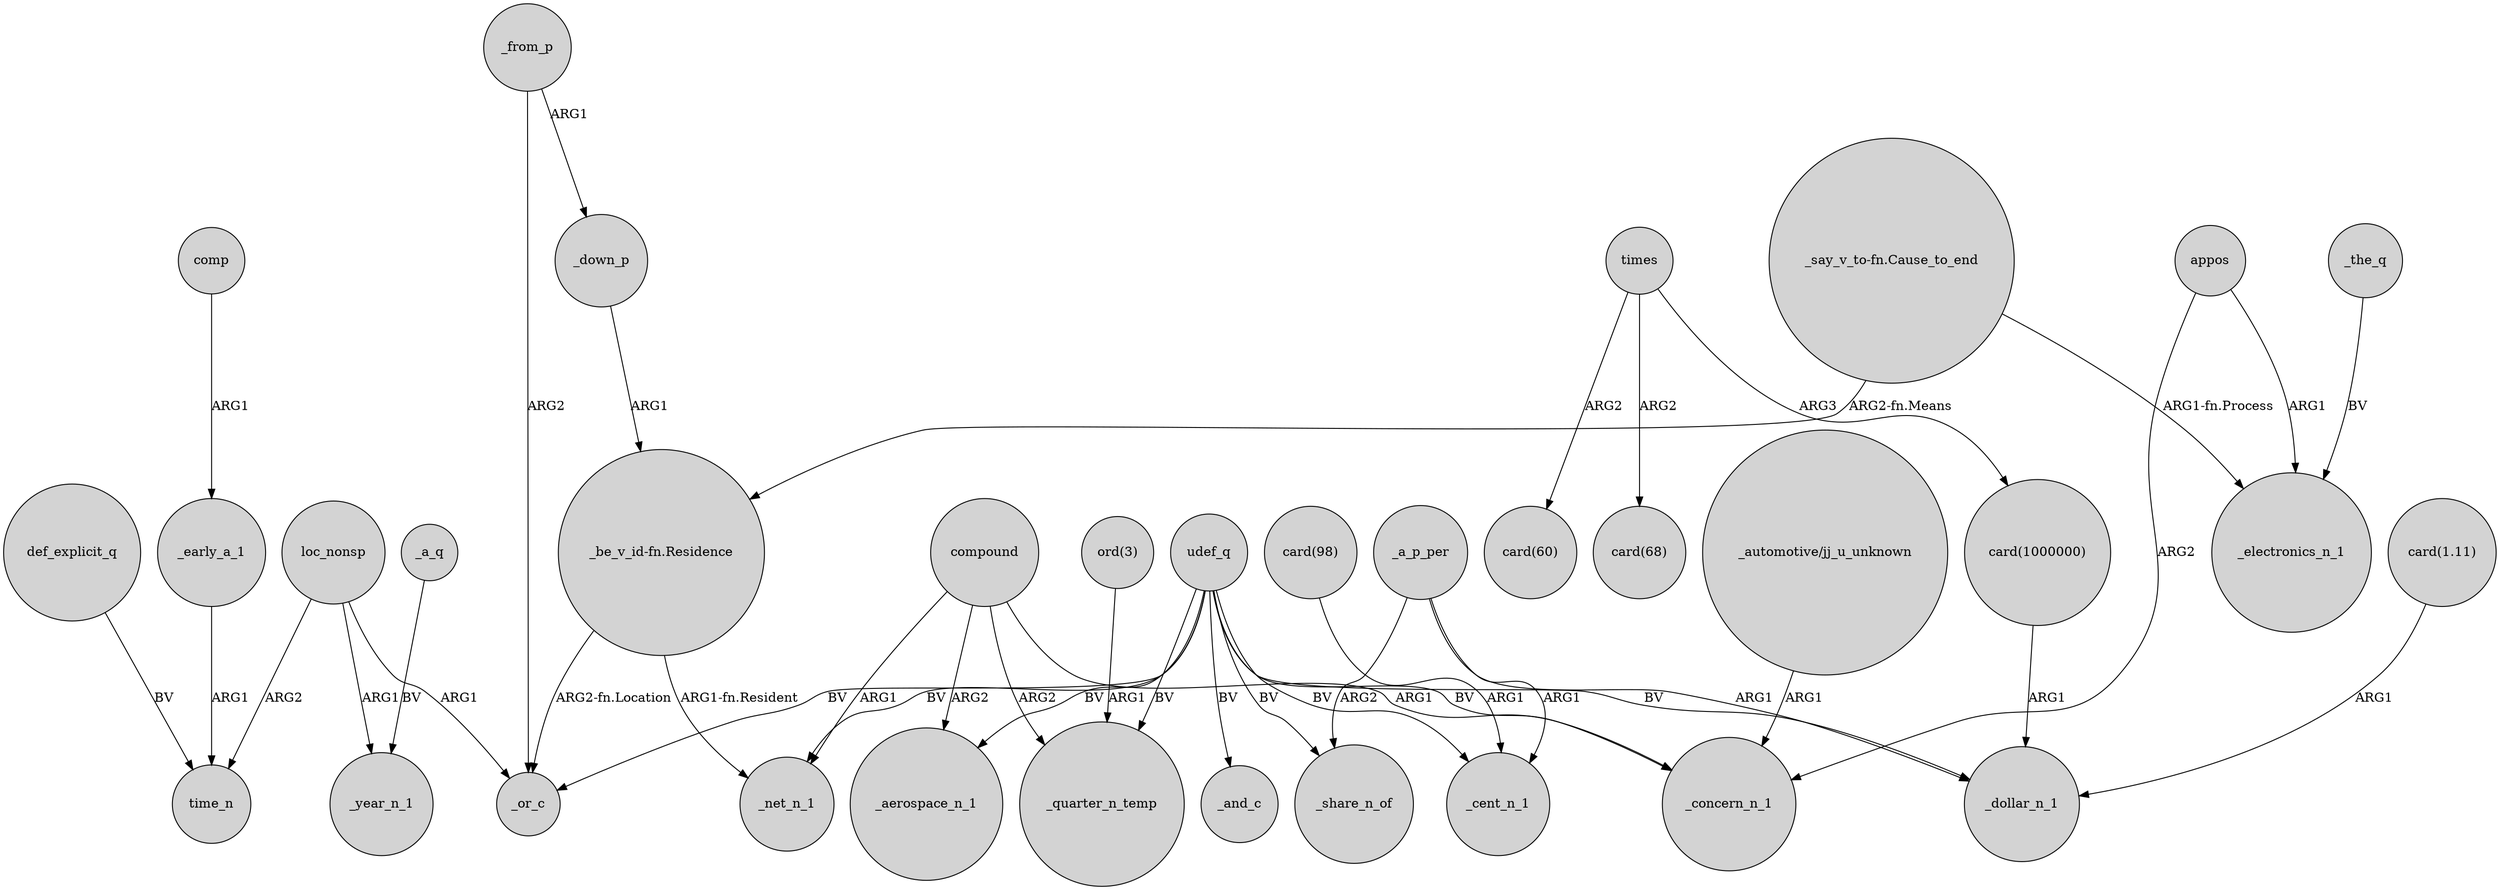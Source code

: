 digraph {
	node [shape=circle style=filled]
	_early_a_1 -> time_n [label=ARG1]
	"_say_v_to-fn.Cause_to_end" -> "_be_v_id-fn.Residence" [label="ARG2-fn.Means"]
	compound -> _aerospace_n_1 [label=ARG2]
	"ord(3)" -> _quarter_n_temp [label=ARG1]
	_a_p_per -> _cent_n_1 [label=ARG1]
	"_automotive/jj_u_unknown" -> _concern_n_1 [label=ARG1]
	loc_nonsp -> _year_n_1 [label=ARG1]
	times -> "card(1000000)" [label=ARG3]
	comp -> _early_a_1 [label=ARG1]
	appos -> _concern_n_1 [label=ARG2]
	times -> "card(68)" [label=ARG2]
	_a_q -> _year_n_1 [label=BV]
	udef_q -> _and_c [label=BV]
	"_be_v_id-fn.Residence" -> _or_c [label="ARG2-fn.Location"]
	udef_q -> _cent_n_1 [label=BV]
	udef_q -> _or_c [label=BV]
	_from_p -> _down_p [label=ARG1]
	compound -> _quarter_n_temp [label=ARG2]
	_a_p_per -> _share_n_of [label=ARG2]
	udef_q -> _share_n_of [label=BV]
	udef_q -> _net_n_1 [label=BV]
	_down_p -> "_be_v_id-fn.Residence" [label=ARG1]
	compound -> _net_n_1 [label=ARG1]
	udef_q -> _dollar_n_1 [label=BV]
	compound -> _concern_n_1 [label=ARG1]
	"card(1000000)" -> _dollar_n_1 [label=ARG1]
	udef_q -> _aerospace_n_1 [label=BV]
	_from_p -> _or_c [label=ARG2]
	loc_nonsp -> _or_c [label=ARG1]
	_a_p_per -> _dollar_n_1 [label=ARG1]
	"card(1.11)" -> _dollar_n_1 [label=ARG1]
	"_say_v_to-fn.Cause_to_end" -> _electronics_n_1 [label="ARG1-fn.Process"]
	udef_q -> _quarter_n_temp [label=BV]
	"_be_v_id-fn.Residence" -> _net_n_1 [label="ARG1-fn.Resident"]
	def_explicit_q -> time_n [label=BV]
	udef_q -> _concern_n_1 [label=BV]
	loc_nonsp -> time_n [label=ARG2]
	times -> "card(60)" [label=ARG2]
	_the_q -> _electronics_n_1 [label=BV]
	appos -> _electronics_n_1 [label=ARG1]
	"card(98)" -> _cent_n_1 [label=ARG1]
}
